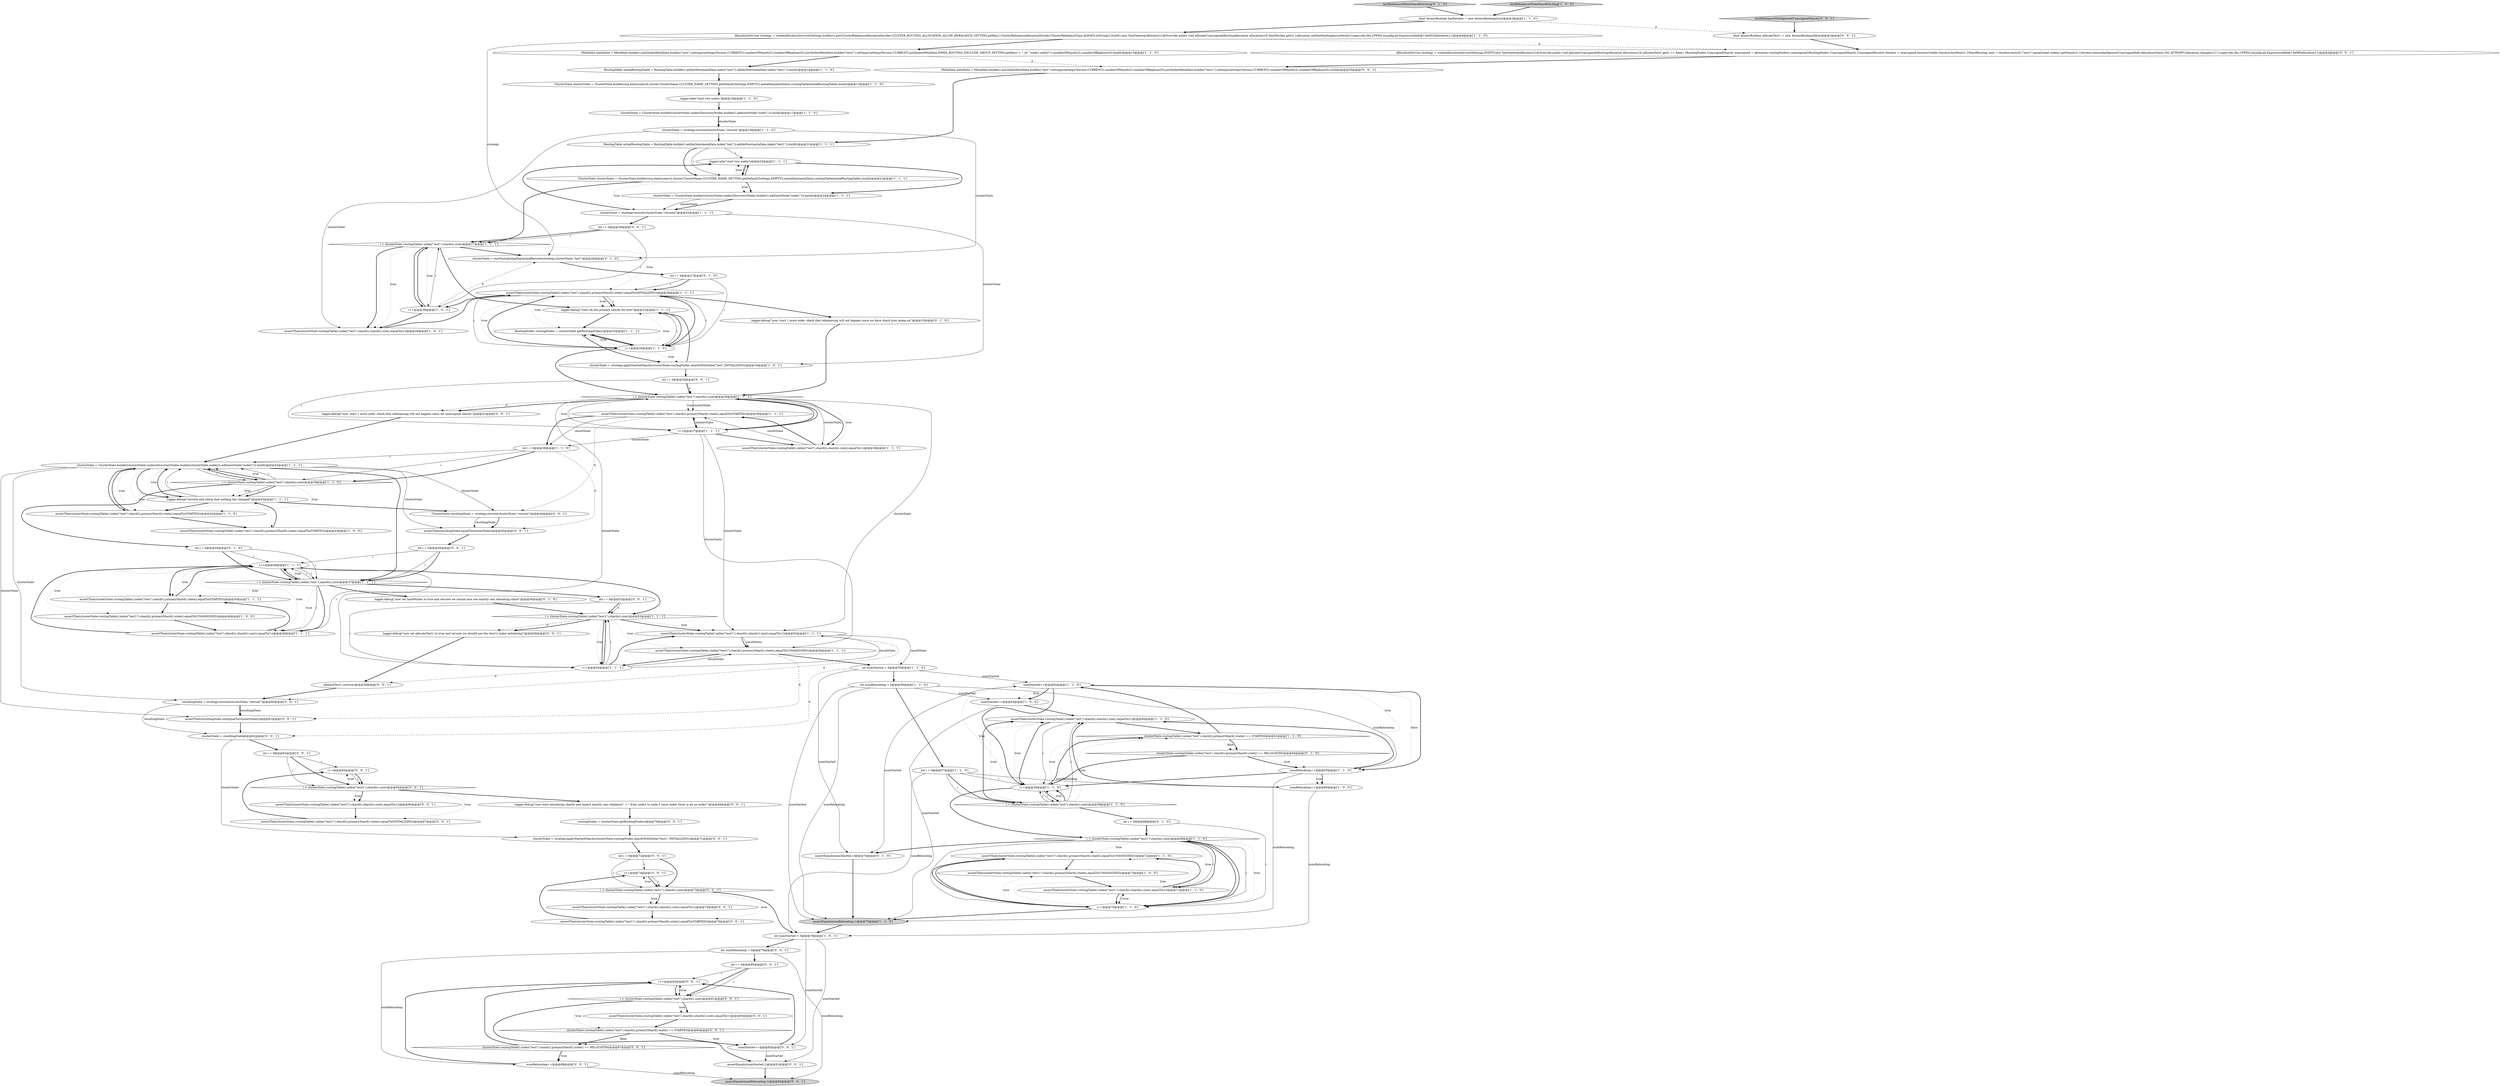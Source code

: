 digraph {
89 [style = filled, label = "testRebalanceWithIgnoredUnassignedShards['0', '0', '1']", fillcolor = lightgray, shape = diamond image = "AAA0AAABBB3BBB"];
66 [style = filled, label = "assertEquals(numStarted,1)@@@74@@@['0', '1', '0']", fillcolor = white, shape = ellipse image = "AAA0AAABBB2BBB"];
104 [style = filled, label = "clusterState.routingTable().index(\"test\").shard(i).primaryShard().state() == RELOCATING@@@87@@@['0', '0', '1']", fillcolor = white, shape = diamond image = "AAA0AAABBB3BBB"];
17 [style = filled, label = "int numStarted = 0@@@78@@@['1', '0', '1']", fillcolor = white, shape = ellipse image = "AAA0AAABBB1BBB"];
76 [style = filled, label = "int numRelocating = 0@@@79@@@['0', '0', '1']", fillcolor = white, shape = ellipse image = "AAA0AAABBB3BBB"];
35 [style = filled, label = "numStarted++@@@63@@@['1', '0', '0']", fillcolor = white, shape = ellipse image = "AAA0AAABBB1BBB"];
103 [style = filled, label = "allocateTest1.set(true)@@@59@@@['0', '0', '1']", fillcolor = white, shape = ellipse image = "AAA0AAABBB3BBB"];
65 [style = filled, label = "clusterState = startInitializingShardsAndReroute(strategy,clusterState,\"test\")@@@26@@@['0', '1', '0']", fillcolor = white, shape = ellipse image = "AAA1AAABBB2BBB"];
94 [style = filled, label = "assertEquals(numStarted,1)@@@91@@@['0', '0', '1']", fillcolor = white, shape = ellipse image = "AAA0AAABBB3BBB"];
49 [style = filled, label = "int i = 0@@@38@@@['1', '1', '0']", fillcolor = white, shape = ellipse image = "AAA0AAABBB1BBB"];
30 [style = filled, label = "logger.debug(\"reroute and check that nothing has changed\")@@@43@@@['1', '1', '1']", fillcolor = white, shape = ellipse image = "AAA0AAABBB1BBB"];
45 [style = filled, label = "final AtomicBoolean hasFetches = new AtomicBoolean(true)@@@3@@@['1', '1', '0']", fillcolor = white, shape = ellipse image = "AAA0AAABBB1BBB"];
56 [style = filled, label = "assertThat(clusterState.routingTable().index(\"test\").shard(i).primaryShard().state(),equalTo(STARTED))@@@39@@@['1', '1', '1']", fillcolor = white, shape = ellipse image = "AAA0AAABBB1BBB"];
6 [style = filled, label = "assertThat(clusterState.routingTable().index(\"test\").shard(i).shards().size(),equalTo(1))@@@60@@@['1', '1', '0']", fillcolor = white, shape = ellipse image = "AAA0AAABBB1BBB"];
51 [style = filled, label = "assertThat(clusterState.routingTable().index(\"test1\").shard(i).shards().size(),equalTo(1))@@@55@@@['1', '1', '1']", fillcolor = white, shape = ellipse image = "AAA0AAABBB1BBB"];
77 [style = filled, label = "clusterState.routingTable().index(\"test\").shard(i).primaryShard().state() == STARTED@@@84@@@['0', '0', '1']", fillcolor = white, shape = diamond image = "AAA0AAABBB3BBB"];
1 [style = filled, label = "numStarted++@@@62@@@['1', '1', '0']", fillcolor = white, shape = ellipse image = "AAA0AAABBB1BBB"];
0 [style = filled, label = "clusterState.routingTable().index(\"test\").shard(i).primaryShard().state() == STARTED@@@61@@@['1', '1', '0']", fillcolor = white, shape = diamond image = "AAA0AAABBB1BBB"];
11 [style = filled, label = "assertThat(clusterState.routingTable().index(\"test1\").shard(i).primaryShard().state(),equalTo(UNASSIGNED))@@@56@@@['1', '1', '1']", fillcolor = white, shape = ellipse image = "AAA0AAABBB1BBB"];
78 [style = filled, label = "i++@@@74@@@['0', '0', '1']", fillcolor = white, shape = ellipse image = "AAA0AAABBB3BBB"];
73 [style = filled, label = "clusterState = strategy.applyStartedShards(clusterState,routingNodes.shardsWithState(\"test1\",INITIALIZING))@@@71@@@['0', '0', '1']", fillcolor = white, shape = ellipse image = "AAA0AAABBB3BBB"];
88 [style = filled, label = "assertEquals(numRelocating,1)@@@92@@@['0', '0', '1']", fillcolor = lightgray, shape = ellipse image = "AAA0AAABBB3BBB"];
91 [style = filled, label = "i++@@@65@@@['0', '0', '1']", fillcolor = white, shape = ellipse image = "AAA0AAABBB3BBB"];
55 [style = filled, label = "assertThat(clusterState.routingTable().index(\"test1\").shard(i).primaryShard().state(),equalTo(UNASSIGNED))@@@72@@@['1', '1', '0']", fillcolor = white, shape = ellipse image = "AAA0AAABBB1BBB"];
60 [style = filled, label = "clusterState.routingTable().index(\"test\").shard(i).primaryShard().state() == RELOCATING@@@64@@@['0', '1', '0']", fillcolor = white, shape = diamond image = "AAA0AAABBB2BBB"];
32 [style = filled, label = "assertThat(clusterState.routingTable().index(\"test\").shard(i).primaryShard().state(),equalTo(STARTED))@@@42@@@['1', '1', '0']", fillcolor = white, shape = ellipse image = "AAA0AAABBB1BBB"];
81 [style = filled, label = "int i = 0@@@26@@@['0', '0', '1']", fillcolor = white, shape = ellipse image = "AAA0AAABBB3BBB"];
25 [style = filled, label = "logger.info(\"start two nodes\")@@@16@@@['1', '1', '0']", fillcolor = white, shape = ellipse image = "AAA0AAABBB1BBB"];
47 [style = filled, label = "clusterState = strategy.applyStartedShards(clusterState,routingNodes.shardsWithState(\"test\",INITIALIZING))@@@34@@@['1', '0', '1']", fillcolor = white, shape = ellipse image = "AAA0AAABBB1BBB"];
36 [style = filled, label = "assertThat(clusterState.routingTable().index(\"test\").shard(i).shards().size(),equalTo(1))@@@29@@@['1', '0', '1']", fillcolor = white, shape = ellipse image = "AAA0AAABBB1BBB"];
98 [style = filled, label = "int i = 0@@@35@@@['0', '0', '1']", fillcolor = white, shape = ellipse image = "AAA0AAABBB3BBB"];
50 [style = filled, label = "logger.info(\"start two nodes\")@@@23@@@['1', '1', '1']", fillcolor = white, shape = ellipse image = "AAA0AAABBB1BBB"];
5 [style = filled, label = "i < clusterState.routingTable().index(\"test\").shards().size()@@@36@@@['1', '1', '1']", fillcolor = white, shape = diamond image = "AAA0AAABBB1BBB"];
8 [style = filled, label = "assertThat(clusterState.routingTable().index(\"test1\").shard(i).primaryShard().state(),equalTo(UNASSIGNED))@@@73@@@['1', '0', '0']", fillcolor = white, shape = ellipse image = "AAA0AAABBB1BBB"];
20 [style = filled, label = "i++@@@37@@@['1', '1', '1']", fillcolor = white, shape = ellipse image = "AAA0AAABBB1BBB"];
29 [style = filled, label = "assertThat(clusterState.routingTable().index(\"test\").shard(i).primaryShard().state(),equalTo(STARTED))@@@50@@@['1', '1', '1']", fillcolor = white, shape = ellipse image = "AAA0AAABBB1BBB"];
79 [style = filled, label = "clusterState = resultingState@@@62@@@['0', '0', '1']", fillcolor = white, shape = ellipse image = "AAA0AAABBB3BBB"];
4 [style = filled, label = "logger.debug(\"start all the primary shards for test\")@@@32@@@['1', '1', '1']", fillcolor = white, shape = ellipse image = "AAA0AAABBB1BBB"];
96 [style = filled, label = "final AtomicBoolean allocateTest1 = new AtomicBoolean(false)@@@3@@@['0', '0', '1']", fillcolor = white, shape = ellipse image = "AAA0AAABBB3BBB"];
71 [style = filled, label = "int i = 0@@@80@@@['0', '0', '1']", fillcolor = white, shape = ellipse image = "AAA0AAABBB3BBB"];
22 [style = filled, label = "i++@@@48@@@['1', '1', '1']", fillcolor = white, shape = ellipse image = "AAA0AAABBB1BBB"];
24 [style = filled, label = "clusterState = strategy.reroute(clusterState,\"reroute\")@@@18@@@['1', '1', '0']", fillcolor = white, shape = ellipse image = "AAA0AAABBB1BBB"];
83 [style = filled, label = "int i = 0@@@72@@@['0', '0', '1']", fillcolor = white, shape = ellipse image = "AAA0AAABBB3BBB"];
28 [style = filled, label = "assertThat(clusterState.routingTable().index(\"test1\").shard(i).primaryShard().state(),equalTo(UNASSIGNED))@@@49@@@['1', '0', '0']", fillcolor = white, shape = ellipse image = "AAA0AAABBB1BBB"];
53 [style = filled, label = "assertThat(clusterState.routingTable().index(\"test1\").shard(i).shards().size(),equalTo(1))@@@71@@@['1', '1', '0']", fillcolor = white, shape = ellipse image = "AAA0AAABBB1BBB"];
68 [style = filled, label = "AllocationService strategy = createAllocationService(Settings.EMPTY,new TestGatewayAllocator(){@Override public void allocateUnassigned(RoutingAllocation allocation){if (allocateTest1.get() == false) {RoutingNodes.UnassignedShards unassigned = allocation.routingNodes().unassigned()RoutingNodes.UnassignedShards.UnassignedIterator iterator = unassigned.iterator()while (iterator.hasNext()) {ShardRouting next = iterator.next()if (\"test1\".equals(next.index().getName())) {iterator.removeAndIgnore(UnassignedInfo.AllocationStatus.NO_ATTEMPT,allocation.changes())}}}super.edu.fdu.CPPDG.tinypdg.pe.ExpressionInfo@13e0ff3allocation}})@@@4@@@['0', '0', '1']", fillcolor = white, shape = ellipse image = "AAA0AAABBB3BBB"];
90 [style = filled, label = "i++@@@82@@@['0', '0', '1']", fillcolor = white, shape = ellipse image = "AAA0AAABBB3BBB"];
41 [style = filled, label = "assertEquals(numRelocating,1)@@@75@@@['1', '1', '0']", fillcolor = lightgray, shape = ellipse image = "AAA0AAABBB1BBB"];
48 [style = filled, label = "i++@@@59@@@['1', '1', '0']", fillcolor = white, shape = ellipse image = "AAA0AAABBB1BBB"];
46 [style = filled, label = "assertThat(clusterState.routingTable().index(\"test\").shard(i).primaryShard().state(),equalTo(INITIALIZING))@@@30@@@['1', '1', '1']", fillcolor = white, shape = ellipse image = "AAA0AAABBB1BBB"];
3 [style = filled, label = "i < clusterState.routingTable().index(\"test\").shards().size()@@@58@@@['1', '1', '0']", fillcolor = white, shape = diamond image = "AAA0AAABBB1BBB"];
39 [style = filled, label = "clusterState = ClusterState.builder(clusterState).nodes(DiscoveryNodes.builder().add(newNode(\"node1\"))).build()@@@17@@@['1', '1', '0']", fillcolor = white, shape = ellipse image = "AAA0AAABBB1BBB"];
52 [style = filled, label = "ClusterState clusterState = ClusterState.builder(org.elasticsearch.cluster.ClusterName.CLUSTER_NAME_SETTING.getDefault(Settings.EMPTY)).metaData(metaData).routingTable(initialRoutingTable).build()@@@22@@@['1', '1', '1']", fillcolor = white, shape = ellipse image = "AAA0AAABBB1BBB"];
72 [style = filled, label = "MetaData metaData = MetaData.builder().put(IndexMetaData.builder(\"test\").settings(settings(Version.CURRENT)).numberOfShards(2).numberOfReplicas(0)).put(IndexMetaData.builder(\"test1\").settings(settings(Version.CURRENT)).numberOfShards(2).numberOfReplicas(0)).build()@@@20@@@['0', '0', '1']", fillcolor = white, shape = ellipse image = "AAA0AAABBB3BBB"];
43 [style = filled, label = "i < clusterState.routingTable().index(\"test\").shards().size()@@@27@@@['1', '1', '1']", fillcolor = white, shape = diamond image = "AAA0AAABBB1BBB"];
64 [style = filled, label = "int i = 0@@@68@@@['0', '1', '0']", fillcolor = white, shape = ellipse image = "AAA0AAABBB2BBB"];
14 [style = filled, label = "i++@@@28@@@['1', '0', '1']", fillcolor = white, shape = ellipse image = "AAA0AAABBB1BBB"];
70 [style = filled, label = "assertThat(resultingState,equalTo(clusterState))@@@45@@@['0', '0', '1']", fillcolor = white, shape = ellipse image = "AAA0AAABBB3BBB"];
2 [style = filled, label = "AllocationService strategy = createAllocationService(Settings.builder().put(ClusterRebalanceAllocationDecider.CLUSTER_ROUTING_ALLOCATION_ALLOW_REBALANCE_SETTING.getKey(),ClusterRebalanceAllocationDecider.ClusterRebalanceType.ALWAYS.toString()).build(),new TestGatewayAllocator(){@Override public void allocateUnassigned(RoutingAllocation allocation){if (hasFetches.get()) {allocation.setHasPendingAsyncFetch()}super.edu.fdu.CPPDG.tinypdg.pe.ExpressionInfo@13e0d10allocation}})@@@4@@@['1', '1', '0']", fillcolor = white, shape = ellipse image = "AAA0AAABBB1BBB"];
26 [style = filled, label = "clusterState = ClusterState.builder(clusterState).nodes(DiscoveryNodes.builder().add(newNode(\"node1\"))).build()@@@24@@@['1', '1', '1']", fillcolor = white, shape = ellipse image = "AAA0AAABBB1BBB"];
40 [style = filled, label = "clusterState = strategy.reroute(clusterState,\"reroute\")@@@25@@@['1', '1', '1']", fillcolor = white, shape = ellipse image = "AAA0AAABBB1BBB"];
85 [style = filled, label = "assertThat(clusterState.routingTable().index(\"test1\").shard(i).primaryShard().state(),equalTo(STARTED))@@@76@@@['0', '0', '1']", fillcolor = white, shape = ellipse image = "AAA0AAABBB3BBB"];
33 [style = filled, label = "numRelocating++@@@66@@@['1', '0', '0']", fillcolor = white, shape = ellipse image = "AAA0AAABBB1BBB"];
67 [style = filled, label = "int i = 0@@@44@@@['0', '1', '0']", fillcolor = white, shape = ellipse image = "AAA0AAABBB2BBB"];
23 [style = filled, label = "clusterState = ClusterState.builder(clusterState).nodes(DiscoveryNodes.builder(clusterState.nodes()).add(newNode(\"node2\"))).build()@@@42@@@['1', '1', '1']", fillcolor = white, shape = ellipse image = "AAA0AAABBB1BBB"];
38 [style = filled, label = "ClusterState clusterState = ClusterState.builder(org.elasticsearch.cluster.ClusterName.CLUSTER_NAME_SETTING.getDefault(Settings.EMPTY)).metaData(metaData).routingTable(initialRoutingTable).build()@@@15@@@['1', '1', '0']", fillcolor = white, shape = ellipse image = "AAA0AAABBB1BBB"];
63 [style = filled, label = "logger.debug(\"now, start 1 more node, check that rebalancing will not happen since we have shard sync going on\")@@@33@@@['0', '1', '0']", fillcolor = white, shape = ellipse image = "AAA0AAABBB2BBB"];
61 [style = filled, label = "testRebalanceWhileShardFetching['0', '1', '0']", fillcolor = lightgray, shape = diamond image = "AAA0AAABBB2BBB"];
107 [style = filled, label = "int i = 0@@@46@@@['0', '0', '1']", fillcolor = white, shape = ellipse image = "AAA0AAABBB3BBB"];
12 [style = filled, label = "RoutingNodes routingNodes = clusterState.getRoutingNodes()@@@33@@@['1', '1', '1']", fillcolor = white, shape = ellipse image = "AAA0AAABBB1BBB"];
92 [style = filled, label = "assertThat(clusterState.routingTable().index(\"test1\").shard(i).shards().size(),equalTo(1))@@@75@@@['0', '0', '1']", fillcolor = white, shape = ellipse image = "AAA0AAABBB3BBB"];
57 [style = filled, label = "assertThat(clusterState.routingTable().index(\"test\").shard(i).shards().size(),equalTo(1))@@@49@@@['1', '1', '1']", fillcolor = white, shape = ellipse image = "AAA0AAABBB1BBB"];
105 [style = filled, label = "assertThat(resultingState,not(equalTo(clusterState)))@@@61@@@['0', '0', '1']", fillcolor = white, shape = ellipse image = "AAA0AAABBB3BBB"];
54 [style = filled, label = "MetaData metaData = MetaData.builder().put(IndexMetaData.builder(\"test\").settings(settings(Version.CURRENT)).numberOfShards(2).numberOfReplicas(0)).put(IndexMetaData.builder(\"test1\").settings(settings(Version.CURRENT).put(IndexMetaData.INDEX_ROUTING_EXCLUDE_GROUP_SETTING.getKey() + \"_id\",\"node1,node2\")).numberOfShards(2).numberOfReplicas(0)).build()@@@13@@@['1', '1', '0']", fillcolor = white, shape = ellipse image = "AAA0AAABBB1BBB"];
37 [style = filled, label = "i++@@@29@@@['1', '1', '0']", fillcolor = white, shape = ellipse image = "AAA0AAABBB1BBB"];
62 [style = filled, label = "int i = 0@@@27@@@['0', '1', '0']", fillcolor = white, shape = ellipse image = "AAA0AAABBB2BBB"];
86 [style = filled, label = "ClusterState resultingState = strategy.reroute(clusterState,\"reroute\")@@@44@@@['0', '0', '1']", fillcolor = white, shape = ellipse image = "AAA0AAABBB3BBB"];
80 [style = filled, label = "i < clusterState.routingTable().index(\"test1\").shards().size()@@@73@@@['0', '0', '1']", fillcolor = white, shape = diamond image = "AAA0AAABBB3BBB"];
10 [style = filled, label = "i++@@@54@@@['1', '1', '1']", fillcolor = white, shape = ellipse image = "AAA0AAABBB1BBB"];
16 [style = filled, label = "numRelocating++@@@65@@@['1', '1', '0']", fillcolor = white, shape = ellipse image = "AAA0AAABBB1BBB"];
102 [style = filled, label = "int i = 0@@@63@@@['0', '0', '1']", fillcolor = white, shape = ellipse image = "AAA0AAABBB3BBB"];
34 [style = filled, label = "i++@@@70@@@['1', '1', '0']", fillcolor = white, shape = ellipse image = "AAA0AAABBB1BBB"];
31 [style = filled, label = "i < clusterState.routingTable().index(\"test1\").shards().size()@@@69@@@['1', '1', '0']", fillcolor = white, shape = diamond image = "AAA0AAABBB1BBB"];
99 [style = filled, label = "assertThat(clusterState.routingTable().index(\"test1\").shard(i).shards().size(),equalTo(1))@@@66@@@['0', '0', '1']", fillcolor = white, shape = ellipse image = "AAA0AAABBB3BBB"];
7 [style = filled, label = "assertThat(clusterState.routingTable().index(\"test\").shard(i).shards().size(),equalTo(1))@@@38@@@['1', '1', '1']", fillcolor = white, shape = ellipse image = "AAA0AAABBB1BBB"];
13 [style = filled, label = "i < clusterState.routingTable().index(\"test1\").shards().size()@@@53@@@['1', '1', '1']", fillcolor = white, shape = diamond image = "AAA0AAABBB1BBB"];
19 [style = filled, label = "i < clusterState.routingTable().index(\"test\").shards().size()@@@39@@@['1', '1', '0']", fillcolor = white, shape = diamond image = "AAA0AAABBB1BBB"];
87 [style = filled, label = "assertThat(clusterState.routingTable().index(\"test\").shard(i).shards().size(),equalTo(1))@@@83@@@['0', '0', '1']", fillcolor = white, shape = ellipse image = "AAA0AAABBB3BBB"];
97 [style = filled, label = "logger.debug(\"now set allocateTest1 to true and reroute we should see the (test1( index initializing\")@@@58@@@['0', '0', '1']", fillcolor = white, shape = ellipse image = "AAA0AAABBB3BBB"];
27 [style = filled, label = "RoutingTable initialRoutingTable = RoutingTable.builder().addAsNew(metaData.index(\"test\")).addAsNew(metaData.index(\"test1\")).build()@@@14@@@['1', '1', '0']", fillcolor = white, shape = ellipse image = "AAA0AAABBB1BBB"];
75 [style = filled, label = "i < clusterState.routingTable().index(\"test\").shards().size()@@@81@@@['0', '0', '1']", fillcolor = white, shape = diamond image = "AAA0AAABBB3BBB"];
74 [style = filled, label = "routingNodes = clusterState.getRoutingNodes()@@@70@@@['0', '0', '1']", fillcolor = white, shape = ellipse image = "AAA0AAABBB3BBB"];
84 [style = filled, label = "i < clusterState.routingTable().index(\"test1\").shards().size()@@@64@@@['0', '0', '1']", fillcolor = white, shape = diamond image = "AAA0AAABBB3BBB"];
82 [style = filled, label = "resultingState = strategy.reroute(clusterState,\"reroute\")@@@60@@@['0', '0', '1']", fillcolor = white, shape = ellipse image = "AAA0AAABBB3BBB"];
95 [style = filled, label = "logger.debug(\"now start initializing shards and expect exactly one rebalance\" + \" from node1 to node 2 since index (test( is all on node1\")@@@69@@@['0', '0', '1']", fillcolor = white, shape = ellipse image = "AAA0AAABBB3BBB"];
42 [style = filled, label = "RoutingTable initialRoutingTable = RoutingTable.builder().addAsNew(metaData.index(\"test\")).addAsNew(metaData.index(\"test1\")).build()@@@21@@@['1', '1', '1']", fillcolor = white, shape = ellipse image = "AAA0AAABBB1BBB"];
106 [style = filled, label = "numRelocating++@@@88@@@['0', '0', '1']", fillcolor = white, shape = ellipse image = "AAA0AAABBB3BBB"];
44 [style = filled, label = "assertThat(clusterState.routingTable().index(\"test\").shard(i).primaryShard().state(),equalTo(STARTED))@@@43@@@['1', '0', '0']", fillcolor = white, shape = ellipse image = "AAA0AAABBB1BBB"];
58 [style = filled, label = "int i = 0@@@57@@@['1', '1', '0']", fillcolor = white, shape = ellipse image = "AAA0AAABBB1BBB"];
59 [style = filled, label = "logger.debug(\"now set hasFetches to true and reroute we should now see exactly one relocating shard\")@@@50@@@['0', '1', '0']", fillcolor = white, shape = ellipse image = "AAA0AAABBB2BBB"];
69 [style = filled, label = "numStarted++@@@85@@@['0', '0', '1']", fillcolor = white, shape = ellipse image = "AAA0AAABBB3BBB"];
15 [style = filled, label = "i < clusterState.routingTable().index(\"test\").shards().size()@@@47@@@['1', '1', '1']", fillcolor = white, shape = diamond image = "AAA0AAABBB1BBB"];
18 [style = filled, label = "int numRelocating = 0@@@56@@@['1', '1', '0']", fillcolor = white, shape = ellipse image = "AAA0AAABBB1BBB"];
21 [style = filled, label = "int numStarted = 0@@@55@@@['1', '1', '0']", fillcolor = white, shape = ellipse image = "AAA0AAABBB1BBB"];
100 [style = filled, label = "logger.debug(\"now, start 1 more node, check that rebalancing will not happen since we unassigned shards\")@@@41@@@['0', '0', '1']", fillcolor = white, shape = ellipse image = "AAA0AAABBB3BBB"];
93 [style = filled, label = "int i = 0@@@52@@@['0', '0', '1']", fillcolor = white, shape = ellipse image = "AAA0AAABBB3BBB"];
9 [style = filled, label = "testRebalanceWhileShardFetching['1', '0', '0']", fillcolor = lightgray, shape = diamond image = "AAA0AAABBB1BBB"];
101 [style = filled, label = "assertThat(clusterState.routingTable().index(\"test1\").shard(i).primaryShard().state(),equalTo(INITIALIZING))@@@67@@@['0', '0', '1']", fillcolor = white, shape = ellipse image = "AAA0AAABBB3BBB"];
23->30 [style = bold, label=""];
82->79 [style = solid, label="resultingState"];
22->29 [style = bold, label=""];
23->70 [style = solid, label="clusterState"];
32->23 [style = bold, label=""];
43->46 [style = dotted, label="true"];
68->72 [style = bold, label=""];
43->4 [style = bold, label=""];
23->32 [style = bold, label=""];
75->77 [style = dotted, label="true"];
14->65 [style = dashed, label="0"];
54->72 [style = dashed, label="0"];
20->7 [style = bold, label=""];
53->55 [style = bold, label=""];
71->75 [style = bold, label=""];
23->44 [style = dotted, label="true"];
60->16 [style = dotted, label="true"];
19->30 [style = solid, label="i"];
3->64 [style = bold, label=""];
52->26 [style = bold, label=""];
69->94 [style = solid, label="numStarted"];
47->98 [style = bold, label=""];
60->16 [style = bold, label=""];
89->96 [style = bold, label=""];
20->5 [style = solid, label="i"];
48->0 [style = dotted, label="true"];
62->46 [style = bold, label=""];
15->22 [style = bold, label=""];
73->83 [style = bold, label=""];
18->41 [style = solid, label="numStarted"];
19->23 [style = bold, label=""];
21->66 [style = solid, label="numStarted"];
23->32 [style = dotted, label="true"];
40->81 [style = bold, label=""];
22->15 [style = solid, label="i"];
19->32 [style = dotted, label="true"];
62->46 [style = solid, label="i"];
3->6 [style = bold, label=""];
19->23 [style = dotted, label="true"];
13->51 [style = dotted, label="true"];
43->14 [style = bold, label=""];
83->78 [style = solid, label="i"];
65->62 [style = bold, label=""];
58->48 [style = solid, label="i"];
31->34 [style = dotted, label="true"];
39->24 [style = bold, label=""];
7->56 [style = bold, label=""];
46->37 [style = bold, label=""];
64->34 [style = solid, label="i"];
53->34 [style = bold, label=""];
26->40 [style = bold, label=""];
36->46 [style = bold, label=""];
21->18 [style = bold, label=""];
59->13 [style = bold, label=""];
102->84 [style = solid, label="i"];
54->27 [style = bold, label=""];
44->30 [style = bold, label=""];
23->82 [style = solid, label="clusterState"];
34->55 [style = bold, label=""];
16->6 [style = bold, label=""];
1->16 [style = dotted, label="false"];
3->6 [style = dotted, label="true"];
90->75 [style = bold, label=""];
4->37 [style = solid, label="i"];
52->43 [style = bold, label=""];
70->107 [style = bold, label=""];
93->13 [style = bold, label=""];
51->82 [style = dashed, label="0"];
84->95 [style = bold, label=""];
80->92 [style = bold, label=""];
10->11 [style = solid, label="resultState"];
82->105 [style = solid, label="resultingState"];
13->10 [style = bold, label=""];
11->105 [style = dashed, label="0"];
5->7 [style = solid, label="clusterState"];
46->63 [style = bold, label=""];
31->34 [style = bold, label=""];
43->14 [style = dotted, label="true"];
104->106 [style = bold, label=""];
22->13 [style = bold, label=""];
85->78 [style = bold, label=""];
37->47 [style = dotted, label="true"];
21->79 [style = dashed, label="0"];
47->4 [style = bold, label=""];
63->5 [style = bold, label=""];
6->48 [style = bold, label=""];
13->51 [style = bold, label=""];
35->6 [style = bold, label=""];
83->80 [style = bold, label=""];
38->25 [style = bold, label=""];
57->22 [style = solid, label="i"];
40->50 [style = bold, label=""];
77->104 [style = bold, label=""];
97->103 [style = bold, label=""];
0->1 [style = dotted, label="true"];
58->33 [style = solid, label="numRelocating"];
14->43 [style = solid, label="i"];
14->43 [style = bold, label=""];
22->28 [style = dotted, label="true"];
80->17 [style = bold, label=""];
76->106 [style = solid, label="numRelocating"];
94->88 [style = bold, label=""];
6->48 [style = solid, label="i"];
39->24 [style = solid, label="clusterState"];
79->73 [style = solid, label="clusterState"];
91->84 [style = solid, label="i"];
20->11 [style = solid, label="clusterState"];
75->90 [style = dotted, label="true"];
53->34 [style = solid, label="i"];
24->65 [style = solid, label="clusterState"];
28->57 [style = bold, label=""];
107->22 [style = solid, label="i"];
12->37 [style = bold, label=""];
67->22 [style = solid, label="i"];
13->10 [style = dotted, label="true"];
20->51 [style = solid, label="clusterState"];
12->47 [style = bold, label=""];
51->11 [style = bold, label=""];
75->87 [style = dotted, label="true"];
31->66 [style = bold, label=""];
58->17 [style = solid, label="numRelocating"];
33->6 [style = bold, label=""];
10->51 [style = bold, label=""];
18->16 [style = solid, label="numRelocating"];
77->69 [style = dotted, label="true"];
51->21 [style = solid, label="resultState"];
22->29 [style = dotted, label="true"];
50->26 [style = bold, label=""];
46->12 [style = dotted, label="true"];
42->52 [style = bold, label=""];
101->91 [style = bold, label=""];
16->41 [style = solid, label="numRelocating"];
13->97 [style = dashed, label="0"];
37->5 [style = bold, label=""];
0->60 [style = dotted, label="false"];
30->23 [style = bold, label=""];
15->57 [style = bold, label=""];
4->12 [style = bold, label=""];
84->99 [style = dotted, label="true"];
19->23 [style = solid, label="i"];
90->75 [style = solid, label="i"];
7->56 [style = solid, label="resultState"];
31->53 [style = dotted, label="true"];
26->40 [style = solid, label="clusterState"];
17->94 [style = solid, label="numStarted"];
78->80 [style = bold, label=""];
48->6 [style = dotted, label="true"];
2->68 [style = dashed, label="0"];
15->59 [style = bold, label=""];
8->53 [style = bold, label=""];
21->1 [style = solid, label="numStarted"];
52->26 [style = dotted, label="true"];
20->49 [style = solid, label="clusterState"];
23->86 [style = solid, label="clusterState"];
5->7 [style = bold, label=""];
30->86 [style = bold, label=""];
14->36 [style = bold, label=""];
46->4 [style = bold, label=""];
77->69 [style = bold, label=""];
2->54 [style = bold, label=""];
91->84 [style = bold, label=""];
52->40 [style = dotted, label="true"];
56->49 [style = bold, label=""];
48->0 [style = bold, label=""];
60->48 [style = bold, label=""];
18->41 [style = solid, label="numRelocating"];
22->57 [style = dotted, label="true"];
31->34 [style = solid, label="i"];
80->92 [style = dotted, label="true"];
23->15 [style = bold, label=""];
37->12 [style = dotted, label="true"];
46->37 [style = solid, label="i"];
31->53 [style = solid, label="i"];
84->99 [style = bold, label=""];
102->84 [style = bold, label=""];
64->31 [style = solid, label="i"];
84->101 [style = dotted, label="true"];
27->38 [style = bold, label=""];
20->5 [style = bold, label=""];
6->0 [style = bold, label=""];
30->23 [style = solid, label="i"];
3->48 [style = dotted, label="true"];
50->52 [style = solid, label="i"];
87->77 [style = bold, label=""];
23->19 [style = solid, label="i"];
13->11 [style = dotted, label="true"];
10->13 [style = solid, label="i"];
42->50 [style = solid, label="i"];
71->75 [style = solid, label="i"];
24->42 [style = bold, label=""];
77->104 [style = dotted, label="false"];
56->20 [style = bold, label=""];
86->70 [style = bold, label=""];
82->105 [style = bold, label=""];
13->97 [style = bold, label=""];
43->65 [style = bold, label=""];
46->4 [style = solid, label="i"];
49->23 [style = solid, label="i"];
1->35 [style = dotted, label="true"];
20->56 [style = solid, label="clusterState"];
81->43 [style = bold, label=""];
83->80 [style = solid, label="i"];
93->10 [style = solid, label="i"];
66->41 [style = bold, label=""];
49->19 [style = bold, label=""];
11->10 [style = bold, label=""];
34->31 [style = solid, label="i"];
81->43 [style = solid, label="i"];
46->14 [style = bold, label=""];
10->13 [style = bold, label=""];
37->4 [style = dotted, label="true"];
37->12 [style = bold, label=""];
34->31 [style = bold, label=""];
30->32 [style = bold, label=""];
34->41 [style = bold, label=""];
76->71 [style = bold, label=""];
93->13 [style = solid, label="i"];
3->48 [style = bold, label=""];
67->15 [style = bold, label=""];
43->36 [style = bold, label=""];
96->68 [style = bold, label=""];
107->15 [style = solid, label="i"];
45->96 [style = dashed, label="0"];
107->15 [style = bold, label=""];
75->87 [style = bold, label=""];
69->90 [style = bold, label=""];
43->36 [style = dotted, label="true"];
37->46 [style = bold, label=""];
78->80 [style = solid, label="i"];
15->22 [style = dotted, label="true"];
61->45 [style = bold, label=""];
71->90 [style = solid, label="i"];
1->66 [style = solid, label="numStarted"];
41->17 [style = bold, label=""];
1->48 [style = bold, label=""];
5->100 [style = dashed, label="0"];
31->53 [style = bold, label=""];
95->74 [style = bold, label=""];
23->30 [style = dotted, label="true"];
15->57 [style = dotted, label="true"];
34->55 [style = dotted, label="true"];
5->56 [style = dotted, label="true"];
0->60 [style = bold, label=""];
106->88 [style = solid, label="numRelocating"];
58->3 [style = bold, label=""];
11->21 [style = bold, label=""];
105->79 [style = bold, label=""];
23->19 [style = bold, label=""];
15->22 [style = solid, label="i"];
58->3 [style = solid, label="i"];
19->30 [style = bold, label=""];
104->90 [style = bold, label=""];
48->1 [style = dotted, label="true"];
31->55 [style = dotted, label="true"];
52->50 [style = dotted, label="true"];
75->94 [style = bold, label=""];
16->33 [style = dotted, label="true"];
92->85 [style = bold, label=""];
33->17 [style = solid, label="numRelocating"];
37->46 [style = solid, label="i"];
76->88 [style = solid, label="numRelocating"];
56->86 [style = dashed, label="0"];
29->28 [style = bold, label=""];
98->20 [style = solid, label="i"];
55->8 [style = bold, label=""];
2->65 [style = solid, label="strategy"];
34->8 [style = dotted, label="true"];
23->105 [style = solid, label="clusterState"];
10->103 [style = dashed, label="0"];
51->11 [style = solid, label="resultState"];
16->33 [style = bold, label=""];
18->35 [style = solid, label="numStarted"];
5->51 [style = solid, label="clusterState"];
52->50 [style = bold, label=""];
22->15 [style = bold, label=""];
46->37 [style = dotted, label="true"];
17->76 [style = bold, label=""];
81->14 [style = solid, label="i"];
5->7 [style = dotted, label="true"];
4->37 [style = bold, label=""];
16->48 [style = bold, label=""];
0->1 [style = bold, label=""];
24->36 [style = solid, label="clusterState"];
40->47 [style = solid, label="clusterState"];
49->70 [style = dashed, label="0"];
48->31 [style = bold, label=""];
80->85 [style = dotted, label="true"];
5->56 [style = solid, label="clusterState"];
57->22 [style = bold, label=""];
25->39 [style = bold, label=""];
3->0 [style = dotted, label="true"];
45->2 [style = bold, label=""];
98->5 [style = solid, label="i"];
35->41 [style = solid, label="numStarted"];
5->100 [style = bold, label=""];
15->93 [style = bold, label=""];
46->4 [style = dotted, label="true"];
86->70 [style = solid, label="resultingState"];
48->3 [style = solid, label="i"];
84->91 [style = dotted, label="true"];
1->35 [style = bold, label=""];
79->102 [style = bold, label=""];
67->15 [style = solid, label="i"];
100->23 [style = bold, label=""];
5->20 [style = bold, label=""];
49->19 [style = solid, label="i"];
9->45 [style = bold, label=""];
102->91 [style = solid, label="i"];
98->5 [style = bold, label=""];
104->106 [style = dotted, label="true"];
103->82 [style = bold, label=""];
32->44 [style = bold, label=""];
29->22 [style = bold, label=""];
15->57 [style = solid, label="i"];
3->48 [style = solid, label="i"];
50->52 [style = bold, label=""];
62->37 [style = solid, label="i"];
17->69 [style = solid, label="numStarted"];
106->90 [style = bold, label=""];
56->49 [style = solid, label="resultState"];
15->29 [style = dotted, label="true"];
64->31 [style = bold, label=""];
19->30 [style = dotted, label="true"];
1->16 [style = bold, label=""];
48->3 [style = bold, label=""];
99->101 [style = bold, label=""];
74->73 [style = bold, label=""];
3->6 [style = solid, label="i"];
19->67 [style = bold, label=""];
5->10 [style = solid, label="clusterState"];
57->29 [style = bold, label=""];
34->53 [style = dotted, label="true"];
18->58 [style = bold, label=""];
72->42 [style = bold, label=""];
42->52 [style = solid, label="i"];
55->34 [style = bold, label=""];
80->78 [style = dotted, label="true"];
5->20 [style = dotted, label="true"];
10->51 [style = solid, label="resultState"];
}
